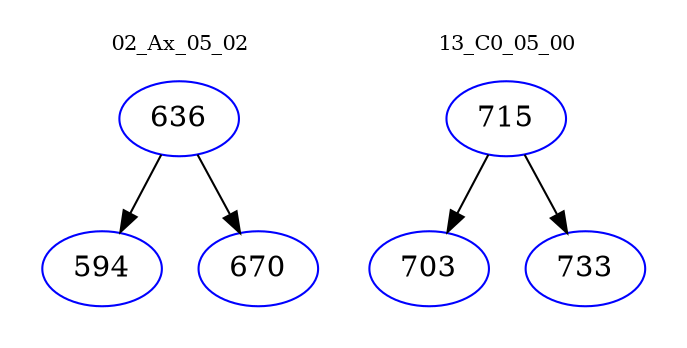 digraph{
subgraph cluster_0 {
color = white
label = "02_Ax_05_02";
fontsize=10;
T0_636 [label="636", color="blue"]
T0_636 -> T0_594 [color="black"]
T0_594 [label="594", color="blue"]
T0_636 -> T0_670 [color="black"]
T0_670 [label="670", color="blue"]
}
subgraph cluster_1 {
color = white
label = "13_C0_05_00";
fontsize=10;
T1_715 [label="715", color="blue"]
T1_715 -> T1_703 [color="black"]
T1_703 [label="703", color="blue"]
T1_715 -> T1_733 [color="black"]
T1_733 [label="733", color="blue"]
}
}
